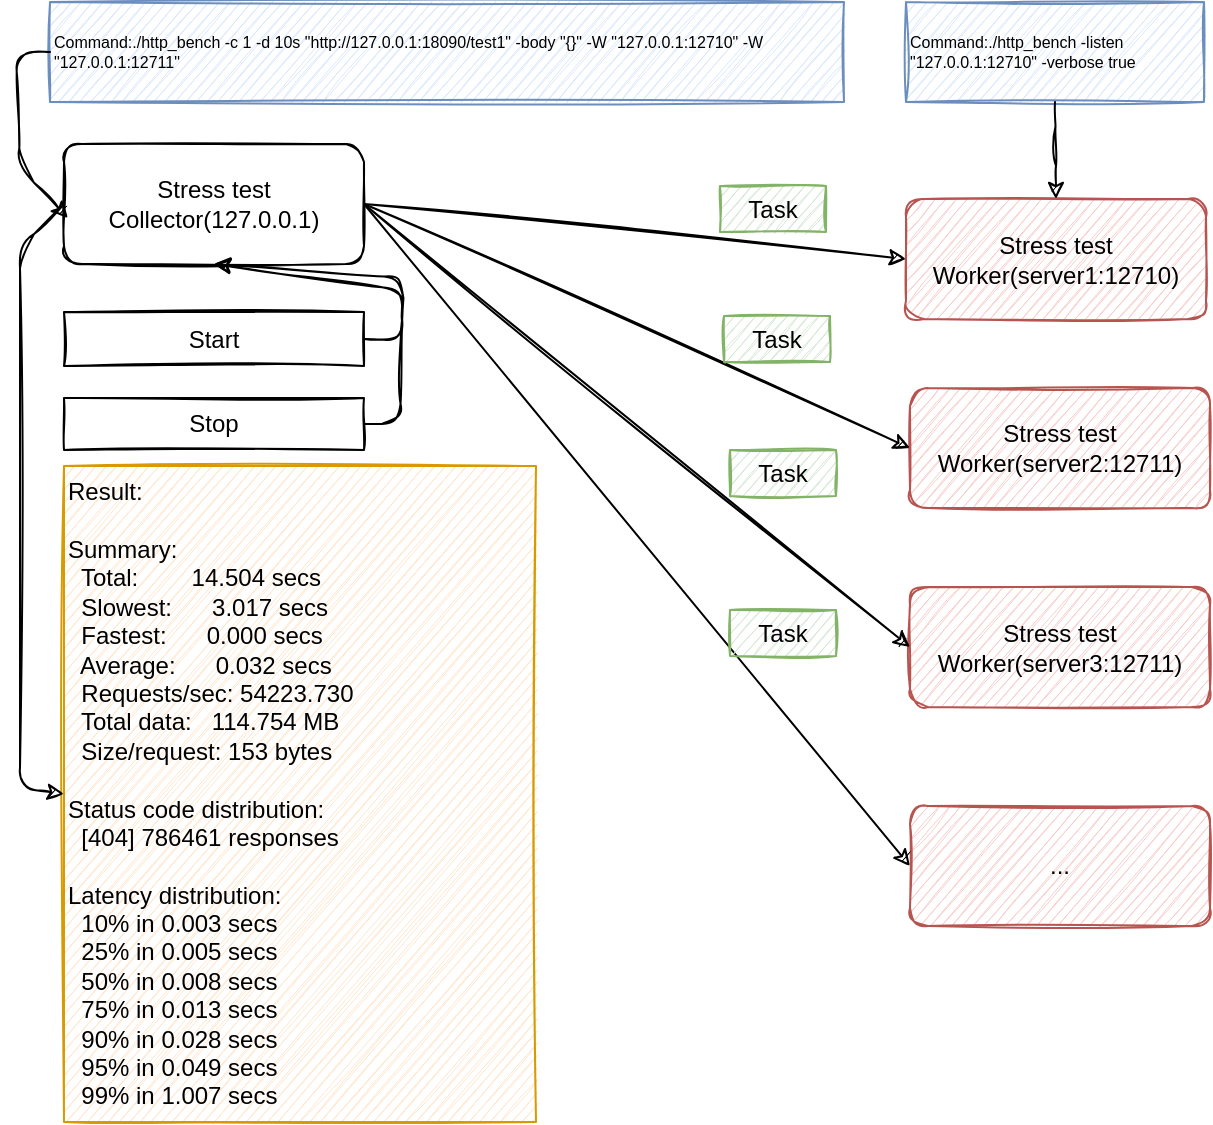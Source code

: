 <mxfile>
    <diagram id="HxPb-nG4Zz1febz0ZImj" name="第 1 页">
        <mxGraphModel dx="1285" dy="802" grid="0" gridSize="10" guides="1" tooltips="1" connect="1" arrows="1" fold="1" page="1" pageScale="1" pageWidth="827" pageHeight="1169" math="0" shadow="0">
            <root>
                <mxCell id="0"/>
                <mxCell id="1" parent="0"/>
                <mxCell id="7xEpuCTu46up-qAN1ttC-1" value="Stress test Collector(127.0.0.1)" style="rounded=1;whiteSpace=wrap;html=1;sketch=1;" parent="1" vertex="1">
                    <mxGeometry x="62" y="228" width="150" height="60" as="geometry"/>
                </mxCell>
                <mxCell id="7xEpuCTu46up-qAN1ttC-2" value="Stress test Worker(server1:12710)" style="rounded=1;whiteSpace=wrap;html=1;sketch=1;fillColor=#f8cecc;strokeColor=#b85450;" parent="1" vertex="1">
                    <mxGeometry x="483" y="255.5" width="150" height="60" as="geometry"/>
                </mxCell>
                <mxCell id="7xEpuCTu46up-qAN1ttC-3" value="Stress test Worker(server2:12711)" style="rounded=1;whiteSpace=wrap;html=1;sketch=1;fillColor=#f8cecc;strokeColor=#b85450;" parent="1" vertex="1">
                    <mxGeometry x="485" y="350" width="150" height="60" as="geometry"/>
                </mxCell>
                <mxCell id="7xEpuCTu46up-qAN1ttC-4" value="Stress test Worker(server3:12711)" style="rounded=1;whiteSpace=wrap;html=1;shadow=0;sketch=1;fillColor=#f8cecc;strokeColor=#b85450;" parent="1" vertex="1">
                    <mxGeometry x="485" y="449.5" width="150" height="60" as="geometry"/>
                </mxCell>
                <mxCell id="7xEpuCTu46up-qAN1ttC-5" value="" style="endArrow=classic;html=1;rounded=0;exitX=1;exitY=0.5;exitDx=0;exitDy=0;entryX=0;entryY=0.5;entryDx=0;entryDy=0;sketch=1;" parent="1" source="7xEpuCTu46up-qAN1ttC-1" target="7xEpuCTu46up-qAN1ttC-2" edge="1">
                    <mxGeometry width="50" height="50" relative="1" as="geometry">
                        <mxPoint x="270" y="450" as="sourcePoint"/>
                        <mxPoint x="320" y="400" as="targetPoint"/>
                    </mxGeometry>
                </mxCell>
                <mxCell id="7xEpuCTu46up-qAN1ttC-6" value="" style="endArrow=classic;html=1;rounded=0;exitX=1;exitY=0.5;exitDx=0;exitDy=0;entryX=0;entryY=0.5;entryDx=0;entryDy=0;sketch=1;" parent="1" source="7xEpuCTu46up-qAN1ttC-1" target="7xEpuCTu46up-qAN1ttC-3" edge="1">
                    <mxGeometry width="50" height="50" relative="1" as="geometry">
                        <mxPoint x="270" y="450" as="sourcePoint"/>
                        <mxPoint x="320" y="400" as="targetPoint"/>
                    </mxGeometry>
                </mxCell>
                <mxCell id="7xEpuCTu46up-qAN1ttC-7" value="" style="endArrow=classic;html=1;rounded=0;entryX=0;entryY=0.5;entryDx=0;entryDy=0;sketch=1;exitX=1;exitY=0.5;exitDx=0;exitDy=0;" parent="1" source="7xEpuCTu46up-qAN1ttC-1" target="7xEpuCTu46up-qAN1ttC-4" edge="1">
                    <mxGeometry width="50" height="50" relative="1" as="geometry">
                        <mxPoint x="220" y="380" as="sourcePoint"/>
                        <mxPoint x="320" y="400" as="targetPoint"/>
                    </mxGeometry>
                </mxCell>
                <mxCell id="7xEpuCTu46up-qAN1ttC-8" value="Start" style="rounded=0;whiteSpace=wrap;html=1;sketch=1;" parent="1" vertex="1">
                    <mxGeometry x="62" y="312" width="150" height="27" as="geometry"/>
                </mxCell>
                <mxCell id="7xEpuCTu46up-qAN1ttC-9" value="Stop" style="rounded=0;whiteSpace=wrap;html=1;sketch=1;" parent="1" vertex="1">
                    <mxGeometry x="62" y="355" width="150" height="26" as="geometry"/>
                </mxCell>
                <mxCell id="7xEpuCTu46up-qAN1ttC-10" value="" style="endArrow=classic;html=1;rounded=1;sketch=1;curved=0;exitX=1;exitY=0.5;exitDx=0;exitDy=0;entryX=0.5;entryY=1;entryDx=0;entryDy=0;" parent="1" source="7xEpuCTu46up-qAN1ttC-8" target="7xEpuCTu46up-qAN1ttC-1" edge="1">
                    <mxGeometry width="50" height="50" relative="1" as="geometry">
                        <mxPoint x="260" y="350" as="sourcePoint"/>
                        <mxPoint x="310" y="300" as="targetPoint"/>
                        <Array as="points">
                            <mxPoint x="231" y="326"/>
                            <mxPoint x="231" y="301"/>
                        </Array>
                    </mxGeometry>
                </mxCell>
                <mxCell id="7xEpuCTu46up-qAN1ttC-11" value="" style="endArrow=classic;html=1;rounded=1;sketch=1;curved=0;exitX=1;exitY=0.5;exitDx=0;exitDy=0;entryX=0.5;entryY=1;entryDx=0;entryDy=0;" parent="1" source="7xEpuCTu46up-qAN1ttC-9" target="7xEpuCTu46up-qAN1ttC-1" edge="1">
                    <mxGeometry width="50" height="50" relative="1" as="geometry">
                        <mxPoint x="260" y="350" as="sourcePoint"/>
                        <mxPoint x="310" y="300" as="targetPoint"/>
                        <Array as="points">
                            <mxPoint x="230" y="368"/>
                            <mxPoint x="232" y="295"/>
                        </Array>
                    </mxGeometry>
                </mxCell>
                <mxCell id="7xEpuCTu46up-qAN1ttC-12" value="&lt;span&gt;Result:&lt;br&gt;&lt;br&gt;Summary:&lt;/span&gt;&lt;div&gt;&amp;nbsp; Total:&amp;nbsp; &amp;nbsp; &amp;nbsp; &amp;nbsp; 14.504 secs&lt;/div&gt;&lt;div&gt;&amp;nbsp; Slowest:&amp;nbsp; &amp;nbsp; &amp;nbsp; 3.017 secs&lt;/div&gt;&lt;div&gt;&amp;nbsp; Fastest:&amp;nbsp; &amp;nbsp; &amp;nbsp; 0.000 secs&lt;/div&gt;&lt;div&gt;&amp;nbsp; Average:&amp;nbsp; &amp;nbsp; &amp;nbsp; 0.032 secs&lt;/div&gt;&lt;div&gt;&amp;nbsp; Requests/sec: 54223.730&lt;/div&gt;&lt;div&gt;&amp;nbsp; Total data:&amp;nbsp; &amp;nbsp;114.754 MB&lt;/div&gt;&lt;div&gt;&amp;nbsp; Size/request: 153 bytes&lt;/div&gt;&lt;div&gt;&lt;br&gt;&lt;/div&gt;&lt;div&gt;Status code distribution:&lt;/div&gt;&lt;div&gt;&amp;nbsp; [404] 786461 responses&lt;/div&gt;&lt;div&gt;&lt;br&gt;&lt;/div&gt;&lt;div&gt;Latency distribution:&lt;/div&gt;&lt;div&gt;&amp;nbsp; 10% in 0.003 secs&lt;/div&gt;&lt;div&gt;&amp;nbsp; 25% in 0.005 secs&lt;/div&gt;&lt;div&gt;&amp;nbsp; 50% in 0.008 secs&lt;/div&gt;&lt;div&gt;&amp;nbsp; 75% in 0.013 secs&lt;/div&gt;&lt;div&gt;&amp;nbsp; 90% in 0.028 secs&lt;/div&gt;&lt;div&gt;&amp;nbsp; 95% in 0.049 secs&lt;/div&gt;&lt;div&gt;&amp;nbsp; 99% in 1.007 secs&lt;/div&gt;" style="rounded=0;whiteSpace=wrap;html=1;sketch=1;align=left;fillColor=#ffe6cc;strokeColor=#d79b00;" parent="1" vertex="1">
                    <mxGeometry x="62" y="389" width="236" height="328" as="geometry"/>
                </mxCell>
                <mxCell id="7xEpuCTu46up-qAN1ttC-13" value="" style="endArrow=classic;html=1;rounded=1;sketch=1;curved=0;exitX=0;exitY=0.5;exitDx=0;exitDy=0;entryX=0;entryY=0.5;entryDx=0;entryDy=0;" parent="1" source="7xEpuCTu46up-qAN1ttC-1" target="7xEpuCTu46up-qAN1ttC-12" edge="1">
                    <mxGeometry width="50" height="50" relative="1" as="geometry">
                        <mxPoint x="270" y="410" as="sourcePoint"/>
                        <mxPoint x="320" y="360" as="targetPoint"/>
                        <Array as="points">
                            <mxPoint x="40" y="280"/>
                            <mxPoint x="40" y="550"/>
                        </Array>
                    </mxGeometry>
                </mxCell>
                <mxCell id="7xEpuCTu46up-qAN1ttC-14" value="..." style="rounded=1;whiteSpace=wrap;html=1;shadow=0;sketch=1;fillColor=#f8cecc;strokeColor=#b85450;" parent="1" vertex="1">
                    <mxGeometry x="485" y="559" width="150" height="60" as="geometry"/>
                </mxCell>
                <mxCell id="7xEpuCTu46up-qAN1ttC-15" value="" style="endArrow=classic;html=1;rounded=1;sketch=1;curved=0;entryX=0;entryY=0.5;entryDx=0;entryDy=0;exitX=1;exitY=0.5;exitDx=0;exitDy=0;" parent="1" target="7xEpuCTu46up-qAN1ttC-14" edge="1" source="7xEpuCTu46up-qAN1ttC-1">
                    <mxGeometry width="50" height="50" relative="1" as="geometry">
                        <mxPoint x="210" y="280" as="sourcePoint"/>
                        <mxPoint x="320" y="370" as="targetPoint"/>
                    </mxGeometry>
                </mxCell>
                <mxCell id="7xEpuCTu46up-qAN1ttC-16" value="Command:./http_bench -c 1 -d 10s &quot;http://127.0.0.1:18090/test1&quot; -body &quot;{}&quot; -W &quot;127.0.0.1:12710&quot; -W &quot;127.0.0.1:12711&quot;" style="rounded=0;whiteSpace=wrap;html=1;sketch=1;fontSize=8;fillColor=#dae8fc;strokeColor=#6c8ebf;align=left;" parent="1" vertex="1">
                    <mxGeometry x="55" y="157" width="397" height="50" as="geometry"/>
                </mxCell>
                <mxCell id="7xEpuCTu46up-qAN1ttC-17" value="Command:./http_bench -listen &quot;127.0.0.1:12710&quot; -verbose true" style="rounded=0;whiteSpace=wrap;html=1;sketch=1;fontSize=8;fillColor=#dae8fc;strokeColor=#6c8ebf;align=left;" parent="1" vertex="1">
                    <mxGeometry x="483" y="157" width="149" height="50" as="geometry"/>
                </mxCell>
                <mxCell id="7xEpuCTu46up-qAN1ttC-18" value="" style="endArrow=classic;html=1;rounded=1;sketch=1;fontSize=8;curved=0;exitX=0;exitY=0.5;exitDx=0;exitDy=0;entryX=0.013;entryY=0.617;entryDx=0;entryDy=0;entryPerimeter=0;" parent="1" source="7xEpuCTu46up-qAN1ttC-16" target="7xEpuCTu46up-qAN1ttC-1" edge="1">
                    <mxGeometry width="50" height="50" relative="1" as="geometry">
                        <mxPoint x="270" y="390" as="sourcePoint"/>
                        <mxPoint x="140" y="250" as="targetPoint"/>
                        <Array as="points">
                            <mxPoint x="38" y="182"/>
                            <mxPoint x="40" y="240"/>
                        </Array>
                    </mxGeometry>
                </mxCell>
                <mxCell id="7xEpuCTu46up-qAN1ttC-19" value="" style="endArrow=classic;html=1;rounded=1;sketch=1;fontSize=8;curved=0;exitX=0.5;exitY=1;exitDx=0;exitDy=0;entryX=0.5;entryY=0;entryDx=0;entryDy=0;" parent="1" source="7xEpuCTu46up-qAN1ttC-17" target="7xEpuCTu46up-qAN1ttC-2" edge="1">
                    <mxGeometry width="50" height="50" relative="1" as="geometry">
                        <mxPoint x="387" y="280" as="sourcePoint"/>
                        <mxPoint x="437" y="230" as="targetPoint"/>
                        <Array as="points">
                            <mxPoint x="558" y="229"/>
                        </Array>
                    </mxGeometry>
                </mxCell>
                <mxCell id="dxToJmBmV2eZCdS-MfID-2" value="Task" style="rounded=0;whiteSpace=wrap;html=1;fillColor=#d5e8d4;strokeColor=#82b366;sketch=1;" parent="1" vertex="1">
                    <mxGeometry x="390" y="249" width="53" height="23" as="geometry"/>
                </mxCell>
                <mxCell id="dxToJmBmV2eZCdS-MfID-5" value="Task" style="rounded=0;whiteSpace=wrap;html=1;fillColor=#d5e8d4;strokeColor=#82b366;sketch=1;" parent="1" vertex="1">
                    <mxGeometry x="392" y="314" width="53" height="23" as="geometry"/>
                </mxCell>
                <mxCell id="dxToJmBmV2eZCdS-MfID-7" value="Task" style="rounded=0;whiteSpace=wrap;html=1;fillColor=#d5e8d4;strokeColor=#82b366;sketch=1;" parent="1" vertex="1">
                    <mxGeometry x="395" y="381" width="53" height="23" as="geometry"/>
                </mxCell>
                <mxCell id="dxToJmBmV2eZCdS-MfID-8" value="Task" style="rounded=0;whiteSpace=wrap;html=1;fillColor=#d5e8d4;strokeColor=#82b366;sketch=1;" parent="1" vertex="1">
                    <mxGeometry x="395" y="461" width="53" height="23" as="geometry"/>
                </mxCell>
            </root>
        </mxGraphModel>
    </diagram>
</mxfile>